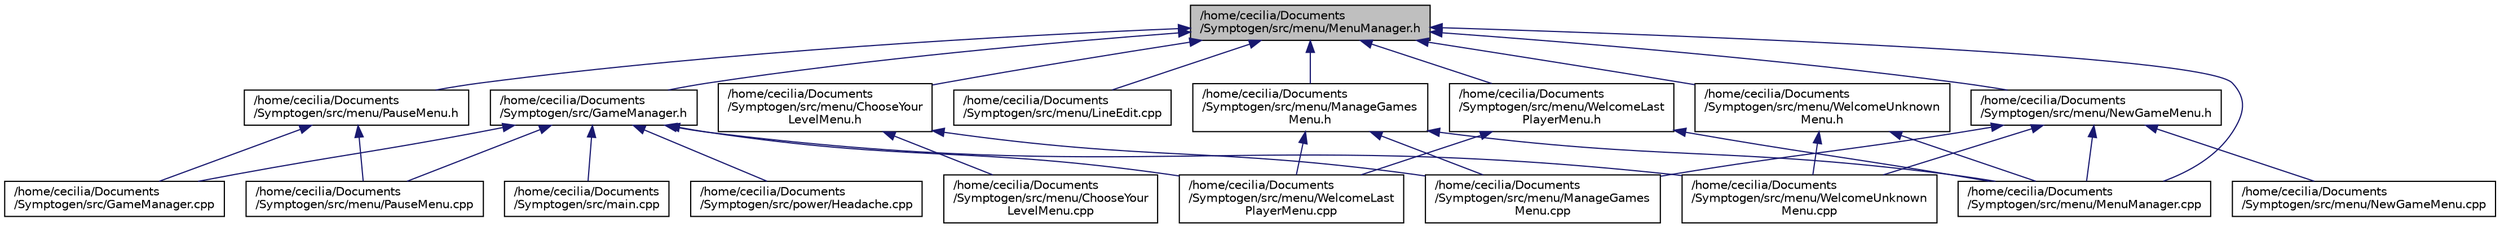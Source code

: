 digraph "/home/cecilia/Documents/Symptogen/src/menu/MenuManager.h"
{
  edge [fontname="Helvetica",fontsize="10",labelfontname="Helvetica",labelfontsize="10"];
  node [fontname="Helvetica",fontsize="10",shape=record];
  Node1 [label="/home/cecilia/Documents\l/Symptogen/src/menu/MenuManager.h",height=0.2,width=0.4,color="black", fillcolor="grey75", style="filled" fontcolor="black"];
  Node1 -> Node2 [dir="back",color="midnightblue",fontsize="10",style="solid",fontname="Helvetica"];
  Node2 [label="/home/cecilia/Documents\l/Symptogen/src/GameManager.h",height=0.2,width=0.4,color="black", fillcolor="white", style="filled",URL="$_game_manager_8h.html"];
  Node2 -> Node3 [dir="back",color="midnightblue",fontsize="10",style="solid",fontname="Helvetica"];
  Node3 [label="/home/cecilia/Documents\l/Symptogen/src/GameManager.cpp",height=0.2,width=0.4,color="black", fillcolor="white", style="filled",URL="$_game_manager_8cpp.html"];
  Node2 -> Node4 [dir="back",color="midnightblue",fontsize="10",style="solid",fontname="Helvetica"];
  Node4 [label="/home/cecilia/Documents\l/Symptogen/src/main.cpp",height=0.2,width=0.4,color="black", fillcolor="white", style="filled",URL="$main_8cpp.html"];
  Node2 -> Node5 [dir="back",color="midnightblue",fontsize="10",style="solid",fontname="Helvetica"];
  Node5 [label="/home/cecilia/Documents\l/Symptogen/src/menu/PauseMenu.cpp",height=0.2,width=0.4,color="black", fillcolor="white", style="filled",URL="$_pause_menu_8cpp.html"];
  Node2 -> Node6 [dir="back",color="midnightblue",fontsize="10",style="solid",fontname="Helvetica"];
  Node6 [label="/home/cecilia/Documents\l/Symptogen/src/menu/WelcomeLast\lPlayerMenu.cpp",height=0.2,width=0.4,color="black", fillcolor="white", style="filled",URL="$_welcome_last_player_menu_8cpp.html"];
  Node2 -> Node7 [dir="back",color="midnightblue",fontsize="10",style="solid",fontname="Helvetica"];
  Node7 [label="/home/cecilia/Documents\l/Symptogen/src/menu/WelcomeUnknown\lMenu.cpp",height=0.2,width=0.4,color="black", fillcolor="white", style="filled",URL="$_welcome_unknown_menu_8cpp.html"];
  Node2 -> Node8 [dir="back",color="midnightblue",fontsize="10",style="solid",fontname="Helvetica"];
  Node8 [label="/home/cecilia/Documents\l/Symptogen/src/power/Headache.cpp",height=0.2,width=0.4,color="black", fillcolor="white", style="filled",URL="$_headache_8cpp.html"];
  Node1 -> Node9 [dir="back",color="midnightblue",fontsize="10",style="solid",fontname="Helvetica"];
  Node9 [label="/home/cecilia/Documents\l/Symptogen/src/menu/PauseMenu.h",height=0.2,width=0.4,color="black", fillcolor="white", style="filled",URL="$_pause_menu_8h.html"];
  Node9 -> Node3 [dir="back",color="midnightblue",fontsize="10",style="solid",fontname="Helvetica"];
  Node9 -> Node5 [dir="back",color="midnightblue",fontsize="10",style="solid",fontname="Helvetica"];
  Node1 -> Node10 [dir="back",color="midnightblue",fontsize="10",style="solid",fontname="Helvetica"];
  Node10 [label="/home/cecilia/Documents\l/Symptogen/src/menu/ChooseYour\lLevelMenu.h",height=0.2,width=0.4,color="black", fillcolor="white", style="filled",URL="$_choose_your_level_menu_8h.html"];
  Node10 -> Node11 [dir="back",color="midnightblue",fontsize="10",style="solid",fontname="Helvetica"];
  Node11 [label="/home/cecilia/Documents\l/Symptogen/src/menu/ChooseYour\lLevelMenu.cpp",height=0.2,width=0.4,color="black", fillcolor="white", style="filled",URL="$_choose_your_level_menu_8cpp.html"];
  Node10 -> Node12 [dir="back",color="midnightblue",fontsize="10",style="solid",fontname="Helvetica"];
  Node12 [label="/home/cecilia/Documents\l/Symptogen/src/menu/ManageGames\lMenu.cpp",height=0.2,width=0.4,color="black", fillcolor="white", style="filled",URL="$_manage_games_menu_8cpp.html"];
  Node1 -> Node13 [dir="back",color="midnightblue",fontsize="10",style="solid",fontname="Helvetica"];
  Node13 [label="/home/cecilia/Documents\l/Symptogen/src/menu/LineEdit.cpp",height=0.2,width=0.4,color="black", fillcolor="white", style="filled",URL="$_line_edit_8cpp.html"];
  Node1 -> Node14 [dir="back",color="midnightblue",fontsize="10",style="solid",fontname="Helvetica"];
  Node14 [label="/home/cecilia/Documents\l/Symptogen/src/menu/ManageGames\lMenu.h",height=0.2,width=0.4,color="black", fillcolor="white", style="filled",URL="$_manage_games_menu_8h.html"];
  Node14 -> Node12 [dir="back",color="midnightblue",fontsize="10",style="solid",fontname="Helvetica"];
  Node14 -> Node15 [dir="back",color="midnightblue",fontsize="10",style="solid",fontname="Helvetica"];
  Node15 [label="/home/cecilia/Documents\l/Symptogen/src/menu/MenuManager.cpp",height=0.2,width=0.4,color="black", fillcolor="white", style="filled",URL="$_menu_manager_8cpp.html"];
  Node14 -> Node6 [dir="back",color="midnightblue",fontsize="10",style="solid",fontname="Helvetica"];
  Node1 -> Node16 [dir="back",color="midnightblue",fontsize="10",style="solid",fontname="Helvetica"];
  Node16 [label="/home/cecilia/Documents\l/Symptogen/src/menu/NewGameMenu.h",height=0.2,width=0.4,color="black", fillcolor="white", style="filled",URL="$_new_game_menu_8h.html"];
  Node16 -> Node12 [dir="back",color="midnightblue",fontsize="10",style="solid",fontname="Helvetica"];
  Node16 -> Node15 [dir="back",color="midnightblue",fontsize="10",style="solid",fontname="Helvetica"];
  Node16 -> Node17 [dir="back",color="midnightblue",fontsize="10",style="solid",fontname="Helvetica"];
  Node17 [label="/home/cecilia/Documents\l/Symptogen/src/menu/NewGameMenu.cpp",height=0.2,width=0.4,color="black", fillcolor="white", style="filled",URL="$_new_game_menu_8cpp.html"];
  Node16 -> Node7 [dir="back",color="midnightblue",fontsize="10",style="solid",fontname="Helvetica"];
  Node1 -> Node15 [dir="back",color="midnightblue",fontsize="10",style="solid",fontname="Helvetica"];
  Node1 -> Node18 [dir="back",color="midnightblue",fontsize="10",style="solid",fontname="Helvetica"];
  Node18 [label="/home/cecilia/Documents\l/Symptogen/src/menu/WelcomeUnknown\lMenu.h",height=0.2,width=0.4,color="black", fillcolor="white", style="filled",URL="$_welcome_unknown_menu_8h.html"];
  Node18 -> Node15 [dir="back",color="midnightblue",fontsize="10",style="solid",fontname="Helvetica"];
  Node18 -> Node7 [dir="back",color="midnightblue",fontsize="10",style="solid",fontname="Helvetica"];
  Node1 -> Node19 [dir="back",color="midnightblue",fontsize="10",style="solid",fontname="Helvetica"];
  Node19 [label="/home/cecilia/Documents\l/Symptogen/src/menu/WelcomeLast\lPlayerMenu.h",height=0.2,width=0.4,color="black", fillcolor="white", style="filled",URL="$_welcome_last_player_menu_8h.html"];
  Node19 -> Node15 [dir="back",color="midnightblue",fontsize="10",style="solid",fontname="Helvetica"];
  Node19 -> Node6 [dir="back",color="midnightblue",fontsize="10",style="solid",fontname="Helvetica"];
}
